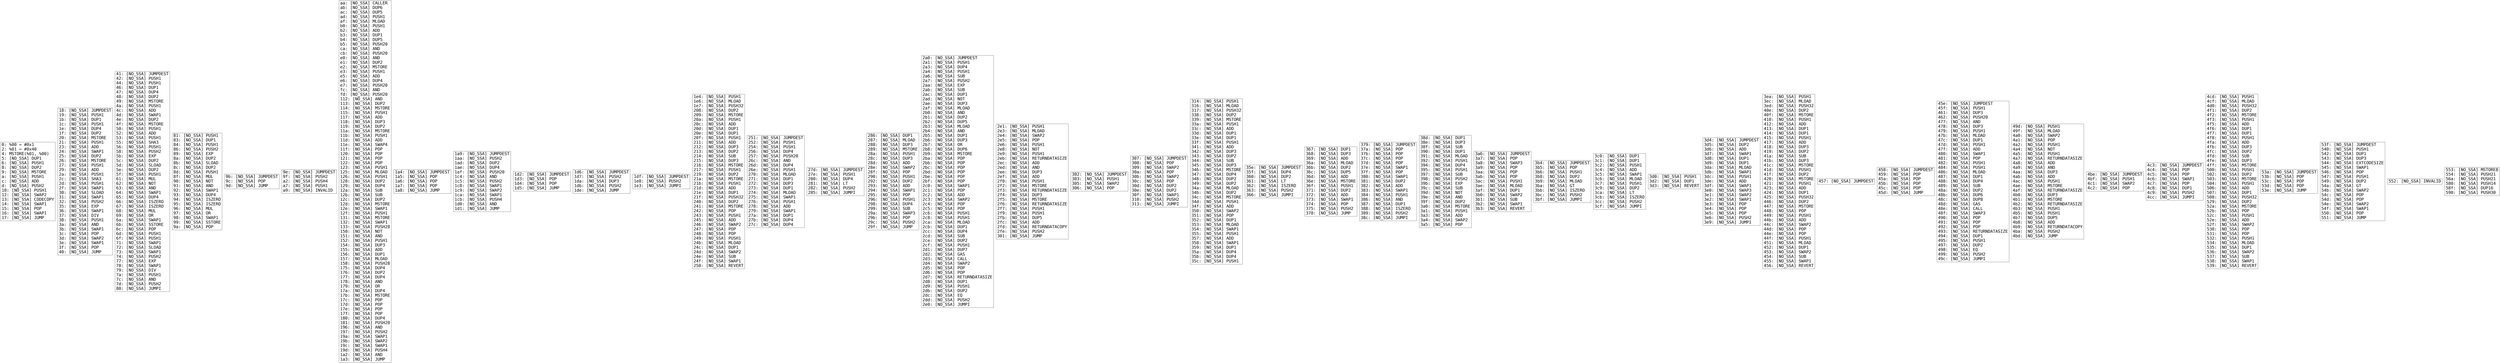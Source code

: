 digraph "graph.cfg.gv" {
	subgraph global {
		node [fontname=Courier fontsize=30.0 rank=same shape=box]
		block_0 [label="0: %00 = #0x1\l2: %01 = #0x40\l4: MSTORE(%01, %00)\l5: [NO_SSA] DUP1\l6: [NO_SSA] PUSH1\l8: [NO_SSA] DUP2\l9: [NO_SSA] MSTORE\la: [NO_SSA] PUSH1\lc: [NO_SSA] ADD\ld: [NO_SSA] PUSH2\l10: [NO_SSA] PUSH1\l12: [NO_SSA] SWAP2\l13: [NO_SSA] CODECOPY\l14: [NO_SSA] SWAP1\l15: [NO_SSA] POP\l16: [NO_SSA] SWAP1\l17: [NO_SSA] JUMP\l"]
		block_18 [label="18: [NO_SSA] JUMPDEST\l19: [NO_SSA] PUSH1\l1b: [NO_SSA] DUP1\l1c: [NO_SSA] PUSH1\l1e: [NO_SSA] DUP4\l1f: [NO_SSA] DUP2\l20: [NO_SSA] MSTORE\l21: [NO_SSA] PUSH1\l23: [NO_SSA] ADD\l24: [NO_SSA] SWAP1\l25: [NO_SSA] DUP2\l26: [NO_SSA] MSTORE\l27: [NO_SSA] PUSH1\l29: [NO_SSA] ADD\l2a: [NO_SSA] PUSH1\l2c: [NO_SSA] SHA3\l2d: [NO_SSA] PUSH1\l2f: [NO_SSA] SWAP1\l30: [NO_SSA] SLOAD\l31: [NO_SSA] SWAP1\l32: [NO_SSA] PUSH2\l35: [NO_SSA] EXP\l36: [NO_SSA] SWAP1\l37: [NO_SSA] DIV\l38: [NO_SSA] PUSH1\l3a: [NO_SSA] AND\l3b: [NO_SSA] SWAP1\l3c: [NO_SSA] POP\l3d: [NO_SSA] SWAP2\l3e: [NO_SSA] SWAP1\l3f: [NO_SSA] POP\l40: [NO_SSA] JUMP\l"]
		block_41 [label="41: [NO_SSA] JUMPDEST\l42: [NO_SSA] PUSH1\l44: [NO_SSA] PUSH1\l46: [NO_SSA] DUP1\l47: [NO_SSA] DUP4\l48: [NO_SSA] DUP2\l49: [NO_SSA] MSTORE\l4a: [NO_SSA] PUSH1\l4c: [NO_SSA] ADD\l4d: [NO_SSA] SWAP1\l4e: [NO_SSA] DUP2\l4f: [NO_SSA] MSTORE\l50: [NO_SSA] PUSH1\l52: [NO_SSA] ADD\l53: [NO_SSA] PUSH1\l55: [NO_SSA] SHA3\l56: [NO_SSA] PUSH1\l58: [NO_SSA] PUSH2\l5b: [NO_SSA] EXP\l5c: [NO_SSA] DUP2\l5d: [NO_SSA] SLOAD\l5e: [NO_SSA] DUP2\l5f: [NO_SSA] PUSH1\l61: [NO_SSA] MUL\l62: [NO_SSA] NOT\l63: [NO_SSA] AND\l64: [NO_SSA] SWAP1\l65: [NO_SSA] DUP4\l66: [NO_SSA] ISZERO\l67: [NO_SSA] ISZERO\l68: [NO_SSA] MUL\l69: [NO_SSA] OR\l6a: [NO_SSA] SWAP1\l6b: [NO_SSA] SSTORE\l6c: [NO_SSA] POP\l6d: [NO_SSA] PUSH1\l6f: [NO_SSA] PUSH1\l71: [NO_SSA] SWAP1\l72: [NO_SSA] SLOAD\l73: [NO_SSA] SWAP1\l74: [NO_SSA] PUSH2\l77: [NO_SSA] EXP\l78: [NO_SSA] SWAP1\l79: [NO_SSA] DIV\l7a: [NO_SSA] PUSH1\l7c: [NO_SSA] AND\l7d: [NO_SSA] PUSH2\l80: [NO_SSA] JUMPI\l"]
		block_81 [label="81: [NO_SSA] PUSH1\l83: [NO_SSA] DUP1\l84: [NO_SSA] PUSH1\l86: [NO_SSA] PUSH2\l89: [NO_SSA] EXP\l8a: [NO_SSA] DUP2\l8b: [NO_SSA] SLOAD\l8c: [NO_SSA] DUP2\l8d: [NO_SSA] PUSH1\l8f: [NO_SSA] MUL\l90: [NO_SSA] NOT\l91: [NO_SSA] AND\l92: [NO_SSA] SWAP1\l93: [NO_SSA] DUP4\l94: [NO_SSA] ISZERO\l95: [NO_SSA] ISZERO\l96: [NO_SSA] MUL\l97: [NO_SSA] OR\l98: [NO_SSA] SWAP1\l99: [NO_SSA] SSTORE\l9a: [NO_SSA] POP\l"]
		block_9b [label="9b: [NO_SSA] JUMPDEST\l9c: [NO_SSA] POP\l9d: [NO_SSA] JUMP\l"]
		block_9e [label="9e: [NO_SSA] JUMPDEST\l9f: [NO_SSA] PUSH2\la2: [NO_SSA] PUSH4\la7: [NO_SSA] PUSH1\la9: [NO_SSA] INVALID\l"]
		block_aa [label="aa: [NO_SSA] CALLER\lab: [NO_SSA] DUP6\lac: [NO_SSA] DUP5\lad: [NO_SSA] PUSH1\laf: [NO_SSA] MLOAD\lb0: [NO_SSA] PUSH1\lb2: [NO_SSA] ADD\lb3: [NO_SSA] DUP1\lb4: [NO_SSA] DUP5\lb5: [NO_SSA] PUSH20\lca: [NO_SSA] AND\lcb: [NO_SSA] PUSH20\le0: [NO_SSA] AND\le1: [NO_SSA] DUP2\le2: [NO_SSA] MSTORE\le3: [NO_SSA] PUSH1\le5: [NO_SSA] ADD\le6: [NO_SSA] DUP4\le7: [NO_SSA] PUSH20\lfc: [NO_SSA] AND\lfd: [NO_SSA] PUSH20\l112: [NO_SSA] AND\l113: [NO_SSA] DUP2\l114: [NO_SSA] MSTORE\l115: [NO_SSA] PUSH1\l117: [NO_SSA] ADD\l118: [NO_SSA] DUP3\l119: [NO_SSA] DUP2\l11a: [NO_SSA] MSTORE\l11b: [NO_SSA] PUSH1\l11d: [NO_SSA] ADD\l11e: [NO_SSA] SWAP4\l11f: [NO_SSA] POP\l120: [NO_SSA] POP\l121: [NO_SSA] POP\l122: [NO_SSA] POP\l123: [NO_SSA] PUSH1\l125: [NO_SSA] MLOAD\l126: [NO_SSA] PUSH1\l128: [NO_SSA] DUP2\l129: [NO_SSA] DUP4\l12a: [NO_SSA] SUB\l12b: [NO_SSA] SUB\l12c: [NO_SSA] DUP2\l12d: [NO_SSA] MSTORE\l12e: [NO_SSA] SWAP1\l12f: [NO_SSA] PUSH1\l131: [NO_SSA] MSTORE\l132: [NO_SSA] SWAP1\l133: [NO_SSA] PUSH28\l150: [NO_SSA] NOT\l151: [NO_SSA] AND\l152: [NO_SSA] PUSH1\l154: [NO_SSA] DUP3\l155: [NO_SSA] ADD\l156: [NO_SSA] DUP1\l157: [NO_SSA] MLOAD\l158: [NO_SSA] PUSH28\l175: [NO_SSA] DUP4\l176: [NO_SSA] DUP2\l177: [NO_SSA] DUP4\l178: [NO_SSA] AND\l179: [NO_SSA] OR\l17a: [NO_SSA] DUP4\l17b: [NO_SSA] MSTORE\l17c: [NO_SSA] POP\l17d: [NO_SSA] POP\l17e: [NO_SSA] POP\l17f: [NO_SSA] POP\l180: [NO_SSA] DUP4\l181: [NO_SSA] PUSH20\l196: [NO_SSA] AND\l197: [NO_SSA] PUSH2\l19a: [NO_SSA] SWAP1\l19b: [NO_SSA] SWAP2\l19c: [NO_SSA] SWAP1\l19d: [NO_SSA] PUSH4\l1a2: [NO_SSA] AND\l1a3: [NO_SSA] JUMP\l"]
		block_1a4 [label="1a4: [NO_SSA] JUMPDEST\l1a5: [NO_SSA] POP\l1a6: [NO_SSA] POP\l1a7: [NO_SSA] POP\l1a8: [NO_SSA] JUMP\l"]
		block_1a9 [label="1a9: [NO_SSA] JUMPDEST\l1aa: [NO_SSA] PUSH2\l1ad: [NO_SSA] DUP2\l1ae: [NO_SSA] DUP4\l1af: [NO_SSA] PUSH20\l1c4: [NO_SSA] AND\l1c5: [NO_SSA] PUSH2\l1c8: [NO_SSA] SWAP1\l1c9: [NO_SSA] SWAP2\l1ca: [NO_SSA] SWAP1\l1cb: [NO_SSA] PUSH4\l1d0: [NO_SSA] AND\l1d1: [NO_SSA] JUMP\l"]
		block_1d2 [label="1d2: [NO_SSA] JUMPDEST\l1d3: [NO_SSA] POP\l1d4: [NO_SSA] POP\l1d5: [NO_SSA] JUMP\l"]
		block_1d6 [label="1d6: [NO_SSA] JUMPDEST\l1d7: [NO_SSA] PUSH2\l1da: [NO_SSA] DUP3\l1db: [NO_SSA] PUSH2\l1de: [NO_SSA] JUMP\l"]
		block_1df [label="1df: [NO_SSA] JUMPDEST\l1e0: [NO_SSA] PUSH2\l1e3: [NO_SSA] JUMPI\l"]
		block_1e4 [label="1e4: [NO_SSA] PUSH1\l1e6: [NO_SSA] MLOAD\l1e7: [NO_SSA] PUSH32\l208: [NO_SSA] DUP2\l209: [NO_SSA] MSTORE\l20a: [NO_SSA] PUSH1\l20c: [NO_SSA] ADD\l20d: [NO_SSA] DUP1\l20e: [NO_SSA] DUP1\l20f: [NO_SSA] PUSH1\l211: [NO_SSA] ADD\l212: [NO_SSA] DUP3\l213: [NO_SSA] DUP2\l214: [NO_SSA] SUB\l215: [NO_SSA] DUP3\l216: [NO_SSA] MSTORE\l217: [NO_SSA] PUSH1\l219: [NO_SSA] DUP2\l21a: [NO_SSA] MSTORE\l21b: [NO_SSA] PUSH1\l21d: [NO_SSA] ADD\l21e: [NO_SSA] DUP1\l21f: [NO_SSA] PUSH32\l240: [NO_SSA] DUP2\l241: [NO_SSA] MSTORE\l242: [NO_SSA] POP\l243: [NO_SSA] PUSH1\l245: [NO_SSA] ADD\l246: [NO_SSA] SWAP2\l247: [NO_SSA] POP\l248: [NO_SSA] POP\l249: [NO_SSA] PUSH1\l24b: [NO_SSA] MLOAD\l24c: [NO_SSA] DUP1\l24d: [NO_SSA] SWAP2\l24e: [NO_SSA] SUB\l24f: [NO_SSA] SWAP1\l250: [NO_SSA] REVERT\l"]
		block_251 [label="251: [NO_SSA] JUMPDEST\l252: [NO_SSA] PUSH1\l254: [NO_SSA] PUSH1\l256: [NO_SSA] DUP4\l257: [NO_SSA] PUSH20\l26c: [NO_SSA] AND\l26d: [NO_SSA] DUP4\l26e: [NO_SSA] PUSH1\l270: [NO_SSA] MLOAD\l271: [NO_SSA] DUP1\l272: [NO_SSA] DUP3\l273: [NO_SSA] DUP1\l274: [NO_SSA] MLOAD\l275: [NO_SSA] SWAP1\l276: [NO_SSA] PUSH1\l278: [NO_SSA] ADD\l279: [NO_SSA] SWAP1\l27a: [NO_SSA] DUP1\l27b: [NO_SSA] DUP4\l27c: [NO_SSA] DUP4\l"]
		block_27d [label="27d: [NO_SSA] JUMPDEST\l27e: [NO_SSA] PUSH1\l280: [NO_SSA] DUP4\l281: [NO_SSA] LT\l282: [NO_SSA] PUSH2\l285: [NO_SSA] JUMPI\l"]
		block_286 [label="286: [NO_SSA] DUP1\l287: [NO_SSA] MLOAD\l288: [NO_SSA] DUP3\l289: [NO_SSA] MSTORE\l28a: [NO_SSA] PUSH1\l28c: [NO_SSA] DUP3\l28d: [NO_SSA] ADD\l28e: [NO_SSA] SWAP2\l28f: [NO_SSA] POP\l290: [NO_SSA] PUSH1\l292: [NO_SSA] DUP2\l293: [NO_SSA] ADD\l294: [NO_SSA] SWAP1\l295: [NO_SSA] POP\l296: [NO_SSA] PUSH1\l298: [NO_SSA] DUP4\l299: [NO_SSA] SUB\l29a: [NO_SSA] SWAP3\l29b: [NO_SSA] POP\l29c: [NO_SSA] PUSH2\l29f: [NO_SSA] JUMP\l"]
		block_2a0 [label="2a0: [NO_SSA] JUMPDEST\l2a1: [NO_SSA] PUSH1\l2a3: [NO_SSA] DUP4\l2a4: [NO_SSA] PUSH1\l2a6: [NO_SSA] SUB\l2a7: [NO_SSA] PUSH2\l2aa: [NO_SSA] EXP\l2ab: [NO_SSA] SUB\l2ac: [NO_SSA] DUP1\l2ad: [NO_SSA] NOT\l2ae: [NO_SSA] DUP3\l2af: [NO_SSA] MLOAD\l2b0: [NO_SSA] AND\l2b1: [NO_SSA] DUP2\l2b2: [NO_SSA] DUP5\l2b3: [NO_SSA] MLOAD\l2b4: [NO_SSA] AND\l2b5: [NO_SSA] DUP1\l2b6: [NO_SSA] DUP3\l2b7: [NO_SSA] OR\l2b8: [NO_SSA] DUP6\l2b9: [NO_SSA] MSTORE\l2ba: [NO_SSA] POP\l2bb: [NO_SSA] POP\l2bc: [NO_SSA] POP\l2bd: [NO_SSA] POP\l2be: [NO_SSA] POP\l2bf: [NO_SSA] POP\l2c0: [NO_SSA] SWAP1\l2c1: [NO_SSA] POP\l2c2: [NO_SSA] ADD\l2c3: [NO_SSA] SWAP2\l2c4: [NO_SSA] POP\l2c5: [NO_SSA] POP\l2c6: [NO_SSA] PUSH1\l2c8: [NO_SSA] PUSH1\l2ca: [NO_SSA] MLOAD\l2cb: [NO_SSA] DUP1\l2cc: [NO_SSA] DUP4\l2cd: [NO_SSA] SUB\l2ce: [NO_SSA] DUP2\l2cf: [NO_SSA] PUSH1\l2d1: [NO_SSA] DUP7\l2d2: [NO_SSA] GAS\l2d3: [NO_SSA] CALL\l2d4: [NO_SSA] SWAP2\l2d5: [NO_SSA] POP\l2d6: [NO_SSA] POP\l2d7: [NO_SSA] RETURNDATASIZE\l2d8: [NO_SSA] DUP1\l2d9: [NO_SSA] PUSH1\l2db: [NO_SSA] DUP2\l2dc: [NO_SSA] EQ\l2dd: [NO_SSA] PUSH2\l2e0: [NO_SSA] JUMPI\l"]
		block_2e1 [label="2e1: [NO_SSA] PUSH1\l2e3: [NO_SSA] MLOAD\l2e4: [NO_SSA] SWAP2\l2e5: [NO_SSA] POP\l2e6: [NO_SSA] PUSH1\l2e8: [NO_SSA] NOT\l2e9: [NO_SSA] PUSH1\l2eb: [NO_SSA] RETURNDATASIZE\l2ec: [NO_SSA] ADD\l2ed: [NO_SSA] AND\l2ee: [NO_SSA] DUP3\l2ef: [NO_SSA] ADD\l2f0: [NO_SSA] PUSH1\l2f2: [NO_SSA] MSTORE\l2f3: [NO_SSA] RETURNDATASIZE\l2f4: [NO_SSA] DUP3\l2f5: [NO_SSA] MSTORE\l2f6: [NO_SSA] RETURNDATASIZE\l2f7: [NO_SSA] PUSH1\l2f9: [NO_SSA] PUSH1\l2fb: [NO_SSA] DUP5\l2fc: [NO_SSA] ADD\l2fd: [NO_SSA] RETURNDATACOPY\l2fe: [NO_SSA] PUSH2\l301: [NO_SSA] JUMP\l"]
		block_302 [label="302: [NO_SSA] JUMPDEST\l303: [NO_SSA] PUSH1\l305: [NO_SSA] SWAP2\l306: [NO_SSA] POP\l"]
		block_307 [label="307: [NO_SSA] JUMPDEST\l308: [NO_SSA] POP\l309: [NO_SSA] SWAP2\l30a: [NO_SSA] POP\l30b: [NO_SSA] SWAP2\l30c: [NO_SSA] POP\l30d: [NO_SSA] DUP2\l30e: [NO_SSA] DUP2\l30f: [NO_SSA] SWAP1\l310: [NO_SSA] PUSH2\l313: [NO_SSA] JUMPI\l"]
		block_314 [label="314: [NO_SSA] PUSH1\l316: [NO_SSA] MLOAD\l317: [NO_SSA] PUSH32\l338: [NO_SSA] DUP2\l339: [NO_SSA] MSTORE\l33a: [NO_SSA] PUSH1\l33c: [NO_SSA] ADD\l33d: [NO_SSA] DUP1\l33e: [NO_SSA] DUP1\l33f: [NO_SSA] PUSH1\l341: [NO_SSA] ADD\l342: [NO_SSA] DUP3\l343: [NO_SSA] DUP2\l344: [NO_SSA] SUB\l345: [NO_SSA] DUP3\l346: [NO_SSA] MSTORE\l347: [NO_SSA] DUP4\l348: [NO_SSA] DUP2\l349: [NO_SSA] DUP2\l34a: [NO_SSA] MLOAD\l34b: [NO_SSA] DUP2\l34c: [NO_SSA] MSTORE\l34d: [NO_SSA] PUSH1\l34f: [NO_SSA] ADD\l350: [NO_SSA] SWAP2\l351: [NO_SSA] POP\l352: [NO_SSA] DUP1\l353: [NO_SSA] MLOAD\l354: [NO_SSA] SWAP1\l355: [NO_SSA] PUSH1\l357: [NO_SSA] ADD\l358: [NO_SSA] SWAP1\l359: [NO_SSA] DUP1\l35a: [NO_SSA] DUP4\l35b: [NO_SSA] DUP4\l35c: [NO_SSA] PUSH1\l"]
		block_35e [label="35e: [NO_SSA] JUMPDEST\l35f: [NO_SSA] DUP4\l360: [NO_SSA] DUP2\l361: [NO_SSA] LT\l362: [NO_SSA] ISZERO\l363: [NO_SSA] PUSH2\l366: [NO_SSA] JUMPI\l"]
		block_367 [label="367: [NO_SSA] DUP1\l368: [NO_SSA] DUP3\l369: [NO_SSA] ADD\l36a: [NO_SSA] MLOAD\l36b: [NO_SSA] DUP2\l36c: [NO_SSA] DUP5\l36d: [NO_SSA] ADD\l36e: [NO_SSA] MSTORE\l36f: [NO_SSA] PUSH1\l371: [NO_SSA] DUP2\l372: [NO_SSA] ADD\l373: [NO_SSA] SWAP1\l374: [NO_SSA] POP\l375: [NO_SSA] PUSH2\l378: [NO_SSA] JUMP\l"]
		block_379 [label="379: [NO_SSA] JUMPDEST\l37a: [NO_SSA] POP\l37b: [NO_SSA] POP\l37c: [NO_SSA] POP\l37d: [NO_SSA] POP\l37e: [NO_SSA] SWAP1\l37f: [NO_SSA] POP\l380: [NO_SSA] SWAP1\l381: [NO_SSA] DUP2\l382: [NO_SSA] ADD\l383: [NO_SSA] SWAP1\l384: [NO_SSA] PUSH1\l386: [NO_SSA] AND\l387: [NO_SSA] DUP1\l388: [NO_SSA] ISZERO\l389: [NO_SSA] PUSH2\l38c: [NO_SSA] JUMPI\l"]
		block_38d [label="38d: [NO_SSA] DUP1\l38e: [NO_SSA] DUP3\l38f: [NO_SSA] SUB\l390: [NO_SSA] DUP1\l391: [NO_SSA] MLOAD\l392: [NO_SSA] PUSH1\l394: [NO_SSA] DUP4\l395: [NO_SSA] PUSH1\l397: [NO_SSA] SUB\l398: [NO_SSA] PUSH2\l39b: [NO_SSA] EXP\l39c: [NO_SSA] SUB\l39d: [NO_SSA] NOT\l39e: [NO_SSA] AND\l39f: [NO_SSA] DUP2\l3a0: [NO_SSA] MSTORE\l3a1: [NO_SSA] PUSH1\l3a3: [NO_SSA] ADD\l3a4: [NO_SSA] SWAP2\l3a5: [NO_SSA] POP\l"]
		block_3a6 [label="3a6: [NO_SSA] JUMPDEST\l3a7: [NO_SSA] POP\l3a8: [NO_SSA] SWAP3\l3a9: [NO_SSA] POP\l3aa: [NO_SSA] POP\l3ab: [NO_SSA] POP\l3ac: [NO_SSA] PUSH1\l3ae: [NO_SSA] MLOAD\l3af: [NO_SSA] DUP1\l3b0: [NO_SSA] SWAP2\l3b1: [NO_SSA] SUB\l3b2: [NO_SSA] SWAP1\l3b3: [NO_SSA] REVERT\l"]
		block_3b4 [label="3b4: [NO_SSA] JUMPDEST\l3b5: [NO_SSA] POP\l3b6: [NO_SSA] PUSH1\l3b8: [NO_SSA] DUP2\l3b9: [NO_SSA] MLOAD\l3ba: [NO_SSA] GT\l3bb: [NO_SSA] ISZERO\l3bc: [NO_SSA] PUSH2\l3bf: [NO_SSA] JUMPI\l"]
		block_3c0 [label="3c0: [NO_SSA] DUP1\l3c1: [NO_SSA] DUP1\l3c2: [NO_SSA] PUSH1\l3c4: [NO_SSA] ADD\l3c5: [NO_SSA] SWAP1\l3c6: [NO_SSA] MLOAD\l3c7: [NO_SSA] PUSH1\l3c9: [NO_SSA] DUP2\l3ca: [NO_SSA] LT\l3cb: [NO_SSA] ISZERO\l3cc: [NO_SSA] PUSH2\l3cf: [NO_SSA] JUMPI\l"]
		block_3d0 [label="3d0: [NO_SSA] PUSH1\l3d2: [NO_SSA] DUP1\l3d3: [NO_SSA] REVERT\l"]
		block_3d4 [label="3d4: [NO_SSA] JUMPDEST\l3d5: [NO_SSA] DUP2\l3d6: [NO_SSA] ADD\l3d7: [NO_SSA] SWAP1\l3d8: [NO_SSA] DUP1\l3d9: [NO_SSA] DUP1\l3da: [NO_SSA] MLOAD\l3db: [NO_SSA] SWAP1\l3dc: [NO_SSA] PUSH1\l3de: [NO_SSA] ADD\l3df: [NO_SSA] SWAP1\l3e0: [NO_SSA] SWAP3\l3e1: [NO_SSA] SWAP2\l3e2: [NO_SSA] SWAP1\l3e3: [NO_SSA] POP\l3e4: [NO_SSA] POP\l3e5: [NO_SSA] POP\l3e6: [NO_SSA] PUSH2\l3e9: [NO_SSA] JUMPI\l"]
		block_3ea [label="3ea: [NO_SSA] PUSH1\l3ec: [NO_SSA] MLOAD\l3ed: [NO_SSA] PUSH32\l40e: [NO_SSA] DUP2\l40f: [NO_SSA] MSTORE\l410: [NO_SSA] PUSH1\l412: [NO_SSA] ADD\l413: [NO_SSA] DUP1\l414: [NO_SSA] DUP1\l415: [NO_SSA] PUSH1\l417: [NO_SSA] ADD\l418: [NO_SSA] DUP3\l419: [NO_SSA] DUP2\l41a: [NO_SSA] SUB\l41b: [NO_SSA] DUP3\l41c: [NO_SSA] MSTORE\l41d: [NO_SSA] PUSH1\l41f: [NO_SSA] DUP2\l420: [NO_SSA] MSTORE\l421: [NO_SSA] PUSH1\l423: [NO_SSA] ADD\l424: [NO_SSA] DUP1\l425: [NO_SSA] PUSH32\l446: [NO_SSA] DUP2\l447: [NO_SSA] MSTORE\l448: [NO_SSA] POP\l449: [NO_SSA] PUSH1\l44b: [NO_SSA] ADD\l44c: [NO_SSA] SWAP2\l44d: [NO_SSA] POP\l44e: [NO_SSA] POP\l44f: [NO_SSA] PUSH1\l451: [NO_SSA] MLOAD\l452: [NO_SSA] DUP1\l453: [NO_SSA] SWAP2\l454: [NO_SSA] SUB\l455: [NO_SSA] SWAP1\l456: [NO_SSA] REVERT\l"]
		block_457 [label="457: [NO_SSA] JUMPDEST\l"]
		block_458 [label="458: [NO_SSA] JUMPDEST\l459: [NO_SSA] POP\l45a: [NO_SSA] POP\l45b: [NO_SSA] POP\l45c: [NO_SSA] POP\l45d: [NO_SSA] JUMP\l"]
		block_45e [label="45e: [NO_SSA] JUMPDEST\l45f: [NO_SSA] PUSH1\l461: [NO_SSA] DUP3\l462: [NO_SSA] PUSH20\l477: [NO_SSA] AND\l478: [NO_SSA] DUP3\l479: [NO_SSA] PUSH1\l47b: [NO_SSA] MLOAD\l47c: [NO_SSA] DUP1\l47d: [NO_SSA] PUSH1\l47f: [NO_SSA] ADD\l480: [NO_SSA] SWAP1\l481: [NO_SSA] POP\l482: [NO_SSA] PUSH1\l484: [NO_SSA] PUSH1\l486: [NO_SSA] MLOAD\l487: [NO_SSA] DUP1\l488: [NO_SSA] DUP4\l489: [NO_SSA] SUB\l48a: [NO_SSA] DUP2\l48b: [NO_SSA] DUP6\l48c: [NO_SSA] DUP8\l48d: [NO_SSA] GAS\l48e: [NO_SSA] CALL\l48f: [NO_SSA] SWAP3\l490: [NO_SSA] POP\l491: [NO_SSA] POP\l492: [NO_SSA] POP\l493: [NO_SSA] RETURNDATASIZE\l494: [NO_SSA] DUP1\l495: [NO_SSA] PUSH1\l497: [NO_SSA] DUP2\l498: [NO_SSA] EQ\l499: [NO_SSA] PUSH2\l49c: [NO_SSA] JUMPI\l"]
		block_49d [label="49d: [NO_SSA] PUSH1\l49f: [NO_SSA] MLOAD\l4a0: [NO_SSA] SWAP2\l4a1: [NO_SSA] POP\l4a2: [NO_SSA] PUSH1\l4a4: [NO_SSA] NOT\l4a5: [NO_SSA] PUSH1\l4a7: [NO_SSA] RETURNDATASIZE\l4a8: [NO_SSA] ADD\l4a9: [NO_SSA] AND\l4aa: [NO_SSA] DUP3\l4ab: [NO_SSA] ADD\l4ac: [NO_SSA] PUSH1\l4ae: [NO_SSA] MSTORE\l4af: [NO_SSA] RETURNDATASIZE\l4b0: [NO_SSA] DUP3\l4b1: [NO_SSA] MSTORE\l4b2: [NO_SSA] RETURNDATASIZE\l4b3: [NO_SSA] PUSH1\l4b5: [NO_SSA] PUSH1\l4b7: [NO_SSA] DUP5\l4b8: [NO_SSA] ADD\l4b9: [NO_SSA] RETURNDATACOPY\l4ba: [NO_SSA] PUSH2\l4bd: [NO_SSA] JUMP\l"]
		block_4be [label="4be: [NO_SSA] JUMPDEST\l4bf: [NO_SSA] PUSH1\l4c1: [NO_SSA] SWAP2\l4c2: [NO_SSA] POP\l"]
		block_4c3 [label="4c3: [NO_SSA] JUMPDEST\l4c4: [NO_SSA] POP\l4c5: [NO_SSA] POP\l4c6: [NO_SSA] SWAP1\l4c7: [NO_SSA] POP\l4c8: [NO_SSA] DUP1\l4c9: [NO_SSA] PUSH2\l4cc: [NO_SSA] JUMPI\l"]
		block_4cd [label="4cd: [NO_SSA] PUSH1\l4cf: [NO_SSA] MLOAD\l4d0: [NO_SSA] PUSH32\l4f1: [NO_SSA] DUP2\l4f2: [NO_SSA] MSTORE\l4f3: [NO_SSA] PUSH1\l4f5: [NO_SSA] ADD\l4f6: [NO_SSA] DUP1\l4f7: [NO_SSA] DUP1\l4f8: [NO_SSA] PUSH1\l4fa: [NO_SSA] ADD\l4fb: [NO_SSA] DUP3\l4fc: [NO_SSA] DUP2\l4fd: [NO_SSA] SUB\l4fe: [NO_SSA] DUP3\l4ff: [NO_SSA] MSTORE\l500: [NO_SSA] PUSH1\l502: [NO_SSA] DUP2\l503: [NO_SSA] MSTORE\l504: [NO_SSA] PUSH1\l506: [NO_SSA] ADD\l507: [NO_SSA] DUP1\l508: [NO_SSA] PUSH32\l529: [NO_SSA] DUP2\l52a: [NO_SSA] MSTORE\l52b: [NO_SSA] POP\l52c: [NO_SSA] PUSH1\l52e: [NO_SSA] ADD\l52f: [NO_SSA] SWAP2\l530: [NO_SSA] POP\l531: [NO_SSA] POP\l532: [NO_SSA] PUSH1\l534: [NO_SSA] MLOAD\l535: [NO_SSA] DUP1\l536: [NO_SSA] SWAP2\l537: [NO_SSA] SUB\l538: [NO_SSA] SWAP1\l539: [NO_SSA] REVERT\l"]
		block_53a [label="53a: [NO_SSA] JUMPDEST\l53b: [NO_SSA] POP\l53c: [NO_SSA] POP\l53d: [NO_SSA] POP\l53e: [NO_SSA] JUMP\l"]
		block_53f [label="53f: [NO_SSA] JUMPDEST\l540: [NO_SSA] PUSH1\l542: [NO_SSA] DUP1\l543: [NO_SSA] DUP3\l544: [NO_SSA] EXTCODESIZE\l545: [NO_SSA] SWAP1\l546: [NO_SSA] POP\l547: [NO_SSA] PUSH1\l549: [NO_SSA] DUP2\l54a: [NO_SSA] GT\l54b: [NO_SSA] SWAP2\l54c: [NO_SSA] POP\l54d: [NO_SSA] POP\l54e: [NO_SSA] SWAP2\l54f: [NO_SSA] SWAP1\l550: [NO_SSA] POP\l551: [NO_SSA] JUMP\l"]
		block_552 [label="552: [NO_SSA] INVALID\l"]
		block_553 [label="553: [NO_SSA] MSTORE8\l554: [NO_SSA] PUSH21\l56a: [NO_SSA] PUSH21\l580: [NO_SSA] PUSH14\l58f: [NO_SSA] DUP16\l590: [NO_SSA] PUSH30\l"]
	}
}
